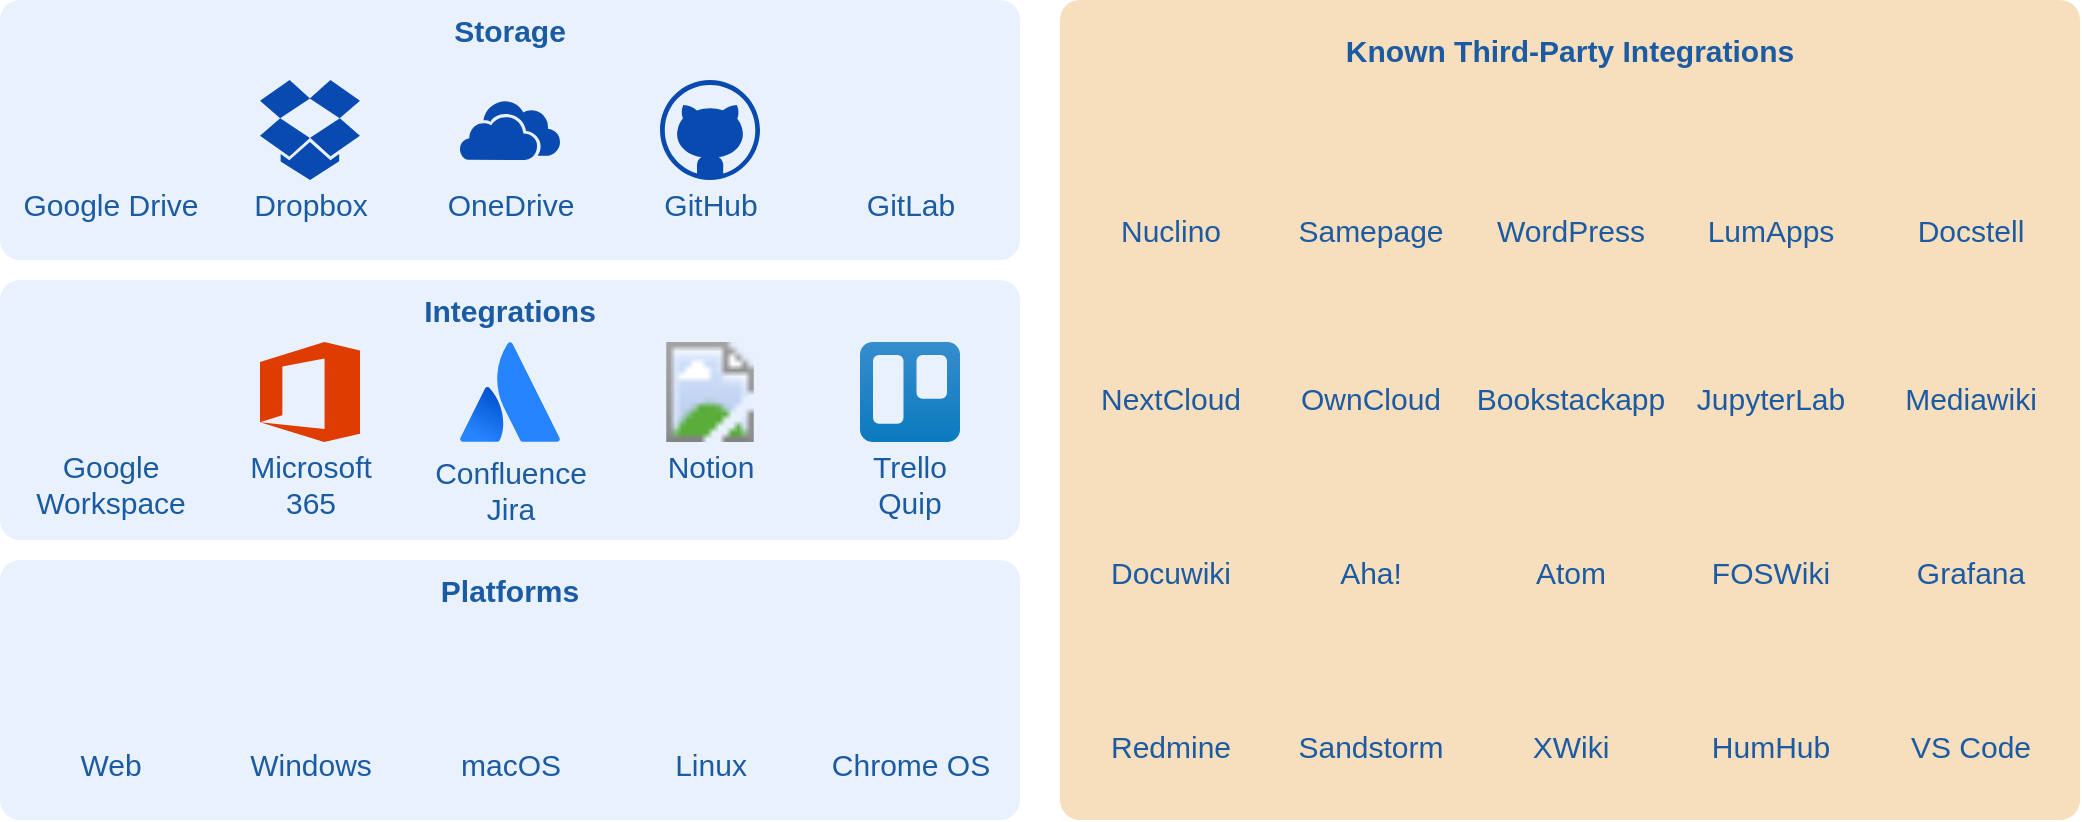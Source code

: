 <mxfile version="20.0.1"><diagram id="Zvwz67AQl7GJ8yocFVRq" name="Page-1"><mxGraphModel dx="1927" dy="1028" grid="1" gridSize="10" guides="0" tooltips="1" connect="1" arrows="1" fold="1" page="0" pageScale="1" pageWidth="850" pageHeight="1100" math="0" shadow="0"><root><mxCell id="h4QFuuLMfTb6gsujHbuY-0"/><mxCell id="h4QFuuLMfTb6gsujHbuY-1" parent="h4QFuuLMfTb6gsujHbuY-0"/><mxCell id="rwiR563GC1HHIkyEQXnQ-0" value="&lt;font color=&quot;#1a5ba3&quot;&gt;&lt;span style=&quot;font-size: 15px ; white-space: nowrap&quot;&gt;&lt;b&gt;Known Third-Party Integrations&lt;/b&gt;&lt;/span&gt;&lt;/font&gt;" style="rounded=1;whiteSpace=wrap;html=1;fontFamily=Helvetica;fontSize=12;align=center;recursiveResize=0;container=1;strokeColor=none;opacity=50;verticalAlign=top;spacingTop=10;collapsible=0;arcSize=20;fontColor=#ffffff;fillColor=#F0BE7D;absoluteArcSize=1;" parent="h4QFuuLMfTb6gsujHbuY-1" vertex="1"><mxGeometry x="570" y="30" width="510" height="410" as="geometry"><mxRectangle x="140" y="377" width="470" height="273" as="alternateBounds"/></mxGeometry></mxCell><UserObject label="Nuclino" link="https://www.nuclino.com/apps/drawio/" id="rwiR563GC1HHIkyEQXnQ-1"><mxCell style="shape=image;html=1;verticalAlign=top;verticalLabelPosition=bottom;labelBackgroundColor=none;imageAspect=0;aspect=fixed;image=https://cdn0.iconfinder.com/data/icons/social-network-7/50/25-128.png;dashed=0;fontFamily=Helvetica;fontSize=15;fontColor=#1A5BA3;align=center;strokeColor=#000000;fillColor=#1A5BA3;flipH=0;" parent="rwiR563GC1HHIkyEQXnQ-0" vertex="1"><mxGeometry x="30.0" y="50" width="50" height="50" as="geometry"/></mxCell></UserObject><UserObject label="Samepage" link="https://www.samepage.io/draw-diagram-online" id="rwiR563GC1HHIkyEQXnQ-2"><mxCell style="shape=image;html=1;verticalAlign=top;verticalLabelPosition=bottom;labelBackgroundColor=none;imageAspect=0;aspect=fixed;image=https://cdn0.iconfinder.com/data/icons/social-network-7/50/25-128.png;dashed=0;fontFamily=Helvetica;fontSize=15;fontColor=#1A5BA3;align=center;strokeColor=#000000;fillColor=#1A5BA3;flipH=0;" parent="rwiR563GC1HHIkyEQXnQ-0" vertex="1"><mxGeometry x="130" y="50" width="50" height="50" as="geometry"/></mxCell></UserObject><UserObject label="WordPress" link="https://wordpress.org/plugins/drawit/" id="rwiR563GC1HHIkyEQXnQ-3"><mxCell style="shape=image;html=1;verticalAlign=top;verticalLabelPosition=bottom;labelBackgroundColor=none;imageAspect=0;aspect=fixed;image=https://cdn0.iconfinder.com/data/icons/social-network-7/50/25-128.png;dashed=0;fontFamily=Helvetica;fontSize=15;fontColor=#1A5BA3;align=center;strokeColor=#000000;fillColor=#1A5BA3;flipH=0;" parent="rwiR563GC1HHIkyEQXnQ-0" vertex="1"><mxGeometry x="230" y="50" width="50" height="50" as="geometry"/></mxCell></UserObject><UserObject label="Docstell" link="https://docstell.com/" id="rwiR563GC1HHIkyEQXnQ-4"><mxCell style="shape=image;html=1;verticalAlign=top;verticalLabelPosition=bottom;labelBackgroundColor=none;imageAspect=0;aspect=fixed;image=https://cdn0.iconfinder.com/data/icons/social-network-7/50/25-128.png;dashed=0;fontFamily=Helvetica;fontSize=15;fontColor=#1A5BA3;align=center;strokeColor=#000000;fillColor=#1A5BA3;flipH=0;" parent="rwiR563GC1HHIkyEQXnQ-0" vertex="1"><mxGeometry x="430" y="50" width="50" height="50" as="geometry"/></mxCell></UserObject><UserObject label="Mediawiki" link="https://www.mediawiki.org/wiki/Extension:DrawioEditor" id="rwiR563GC1HHIkyEQXnQ-5"><mxCell style="shape=image;html=1;verticalAlign=top;verticalLabelPosition=bottom;labelBackgroundColor=none;imageAspect=0;aspect=fixed;image=https://cdn0.iconfinder.com/data/icons/social-network-7/50/25-128.png;dashed=0;fontFamily=Helvetica;fontSize=15;fontColor=#1A5BA3;align=center;strokeColor=#000000;fillColor=#1A5BA3;" parent="rwiR563GC1HHIkyEQXnQ-0" vertex="1"><mxGeometry x="430" y="134" width="50" height="50" as="geometry"/></mxCell></UserObject><UserObject label="Aha!" link="https://blog.aha.io/introducing-aha-mockups/" id="rwiR563GC1HHIkyEQXnQ-6"><mxCell style="shape=image;html=1;verticalAlign=top;verticalLabelPosition=bottom;labelBackgroundColor=none;imageAspect=0;aspect=fixed;image=https://cdn0.iconfinder.com/data/icons/social-network-7/50/25-128.png;dashed=0;fontFamily=Helvetica;fontSize=15;fontColor=#1A5BA3;align=center;strokeColor=#000000;fillColor=#1A5BA3;" parent="rwiR563GC1HHIkyEQXnQ-0" vertex="1"><mxGeometry x="130" y="221" width="50" height="50" as="geometry"/></mxCell></UserObject><UserObject label="OwnCloud&lt;br&gt;" link="https://marketplace.owncloud.com/apps/drawio/" id="rwiR563GC1HHIkyEQXnQ-7"><mxCell style="shape=image;html=1;verticalAlign=top;verticalLabelPosition=bottom;labelBackgroundColor=none;imageAspect=0;aspect=fixed;image=https://cdn0.iconfinder.com/data/icons/social-network-7/50/25-128.png;dashed=0;fontFamily=Helvetica;fontSize=15;fontColor=#1A5BA3;align=center;strokeColor=#000000;fillColor=#1A5BA3;" parent="rwiR563GC1HHIkyEQXnQ-0" vertex="1"><mxGeometry x="130" y="134" width="50" height="50" as="geometry"/></mxCell></UserObject><UserObject label="NextCloud&lt;br&gt;" link="https://apps.nextcloud.com/apps/drawio" id="rwiR563GC1HHIkyEQXnQ-8"><mxCell style="shape=image;html=1;verticalAlign=top;verticalLabelPosition=bottom;labelBackgroundColor=none;imageAspect=0;aspect=fixed;image=https://cdn0.iconfinder.com/data/icons/social-network-7/50/25-128.png;dashed=0;fontFamily=Helvetica;fontSize=15;fontColor=#1A5BA3;align=center;strokeColor=#000000;fillColor=#1A5BA3;" parent="rwiR563GC1HHIkyEQXnQ-0" vertex="1"><mxGeometry x="30.0" y="134" width="50" height="50" as="geometry"/></mxCell></UserObject><UserObject label="Bookstackapp" link="https://www.bookstackapp.com/blog/beta-release-v0-20-0/" id="rwiR563GC1HHIkyEQXnQ-9"><mxCell style="shape=image;html=1;verticalAlign=top;verticalLabelPosition=bottom;labelBackgroundColor=none;imageAspect=0;aspect=fixed;image=https://cdn0.iconfinder.com/data/icons/social-network-7/50/25-128.png;dashed=0;fontFamily=Helvetica;fontSize=15;fontColor=#1A5BA3;align=center;strokeColor=#000000;fillColor=#1A5BA3;" parent="rwiR563GC1HHIkyEQXnQ-0" vertex="1"><mxGeometry x="230" y="134" width="50" height="50" as="geometry"/></mxCell></UserObject><UserObject label="JupyterLab" link="https://github.com/QuantStack/jupyterlab-drawio/" id="rwiR563GC1HHIkyEQXnQ-10"><mxCell style="shape=image;html=1;verticalAlign=top;verticalLabelPosition=bottom;labelBackgroundColor=none;imageAspect=0;aspect=fixed;image=https://cdn0.iconfinder.com/data/icons/social-network-7/50/25-128.png;dashed=0;fontFamily=Helvetica;fontSize=15;fontColor=#1A5BA3;align=center;strokeColor=#000000;fillColor=#1A5BA3;" parent="rwiR563GC1HHIkyEQXnQ-0" vertex="1"><mxGeometry x="330" y="134" width="50" height="50" as="geometry"/></mxCell></UserObject><UserObject label="LumApps" link="https://www.lumapps.com/blog-post/drawio-integration/" id="rwiR563GC1HHIkyEQXnQ-11"><mxCell style="shape=image;html=1;verticalAlign=top;verticalLabelPosition=bottom;labelBackgroundColor=none;imageAspect=0;aspect=fixed;image=https://cdn0.iconfinder.com/data/icons/social-network-7/50/25-128.png;dashed=0;fontFamily=Helvetica;fontSize=15;fontColor=#1A5BA3;align=center;strokeColor=#000000;fillColor=#1A5BA3;flipH=0;" parent="rwiR563GC1HHIkyEQXnQ-0" vertex="1"><mxGeometry x="330" y="50" width="50" height="50" as="geometry"/></mxCell></UserObject><UserObject label="Docuwiki" link="https://github.com/upputter/diagram" id="rwiR563GC1HHIkyEQXnQ-12"><mxCell style="shape=image;html=1;verticalAlign=top;verticalLabelPosition=bottom;labelBackgroundColor=none;imageAspect=0;aspect=fixed;image=https://cdn0.iconfinder.com/data/icons/social-network-7/50/25-128.png;dashed=0;fontFamily=Helvetica;fontSize=15;fontColor=#1A5BA3;align=center;strokeColor=#000000;fillColor=#1A5BA3;" parent="rwiR563GC1HHIkyEQXnQ-0" vertex="1"><mxGeometry x="30.0" y="221" width="50" height="50" as="geometry"/></mxCell></UserObject><UserObject label="Atom" link="https://atom.io/packages/atom-drawio" id="rwiR563GC1HHIkyEQXnQ-13"><mxCell style="shape=image;html=1;verticalAlign=top;verticalLabelPosition=bottom;labelBackgroundColor=none;imageAspect=0;aspect=fixed;image=https://cdn0.iconfinder.com/data/icons/social-network-7/50/25-128.png;dashed=0;fontFamily=Helvetica;fontSize=15;fontColor=#1A5BA3;align=center;strokeColor=#000000;fillColor=#1A5BA3;" parent="rwiR563GC1HHIkyEQXnQ-0" vertex="1"><mxGeometry x="230" y="221" width="50" height="50" as="geometry"/></mxCell></UserObject><UserObject label="FOSWiki" link="https://foswiki.org/Extensions/DrawIOPlugin" id="rwiR563GC1HHIkyEQXnQ-14"><mxCell style="shape=image;html=1;verticalAlign=top;verticalLabelPosition=bottom;labelBackgroundColor=none;imageAspect=0;aspect=fixed;image=https://cdn0.iconfinder.com/data/icons/social-network-7/50/25-128.png;dashed=0;fontFamily=Helvetica;fontSize=15;fontColor=#1A5BA3;align=center;strokeColor=#000000;fillColor=#1A5BA3;" parent="rwiR563GC1HHIkyEQXnQ-0" vertex="1"><mxGeometry x="330" y="221" width="50" height="50" as="geometry"/></mxCell></UserObject><UserObject label="Grafana" link="https://github.com/algenty/grafana-flowcharting" id="rwiR563GC1HHIkyEQXnQ-15"><mxCell style="shape=image;html=1;verticalAlign=top;verticalLabelPosition=bottom;labelBackgroundColor=none;imageAspect=0;aspect=fixed;image=https://cdn0.iconfinder.com/data/icons/social-network-7/50/25-128.png;dashed=0;fontFamily=Helvetica;fontSize=15;fontColor=#1A5BA3;align=center;strokeColor=#000000;fillColor=#1A5BA3;" parent="rwiR563GC1HHIkyEQXnQ-0" vertex="1"><mxGeometry x="430" y="221" width="50" height="50" as="geometry"/></mxCell></UserObject><UserObject label="Redmine" link="https://www.redmine.org/plugins/redmine_drawio" id="rwiR563GC1HHIkyEQXnQ-16"><mxCell style="shape=image;html=1;verticalAlign=top;verticalLabelPosition=bottom;labelBackgroundColor=none;imageAspect=0;aspect=fixed;image=https://cdn0.iconfinder.com/data/icons/social-network-7/50/25-128.png;dashed=0;fontFamily=Helvetica;fontSize=15;fontColor=#1A5BA3;align=center;strokeColor=#000000;fillColor=#1A5BA3;" parent="rwiR563GC1HHIkyEQXnQ-0" vertex="1"><mxGeometry x="30.0" y="308" width="50" height="50" as="geometry"/></mxCell></UserObject><UserObject label="XWiki" link="https://extensions.xwiki.org/xwiki/bin/view/Extension/Diagram%20Application" id="rwiR563GC1HHIkyEQXnQ-17"><mxCell style="shape=image;html=1;verticalAlign=top;verticalLabelPosition=bottom;labelBackgroundColor=none;imageAspect=0;aspect=fixed;image=https://cdn0.iconfinder.com/data/icons/social-network-7/50/25-128.png;dashed=0;fontFamily=Helvetica;fontSize=15;fontColor=#1A5BA3;align=center;strokeColor=#000000;fillColor=#1A5BA3;" parent="rwiR563GC1HHIkyEQXnQ-0" vertex="1"><mxGeometry x="230" y="308" width="50" height="50" as="geometry"/></mxCell></UserObject><UserObject label="Sandstorm" link="https://oasis.sandstorm.io/grain/WiGZtvkCAHj54oX3h4a9Ra" id="rwiR563GC1HHIkyEQXnQ-18"><mxCell style="shape=image;html=1;verticalAlign=top;verticalLabelPosition=bottom;labelBackgroundColor=none;imageAspect=0;aspect=fixed;image=https://cdn0.iconfinder.com/data/icons/social-network-7/50/25-128.png;dashed=0;fontFamily=Helvetica;fontSize=15;fontColor=#1A5BA3;align=center;strokeColor=#000000;fillColor=#1A5BA3;" parent="rwiR563GC1HHIkyEQXnQ-0" vertex="1"><mxGeometry x="130" y="308" width="50" height="50" as="geometry"/></mxCell></UserObject><UserObject label="HumHub" link="https://www.humhub.org/en/marketplace/details?id=30" id="rwiR563GC1HHIkyEQXnQ-19"><mxCell style="shape=image;html=1;verticalAlign=top;verticalLabelPosition=bottom;labelBackgroundColor=none;imageAspect=0;aspect=fixed;image=https://cdn0.iconfinder.com/data/icons/social-network-7/50/25-128.png;dashed=0;fontFamily=Helvetica;fontSize=15;fontColor=#1A5BA3;align=center;strokeColor=#000000;fillColor=#1A5BA3;" parent="rwiR563GC1HHIkyEQXnQ-0" vertex="1"><mxGeometry x="330" y="308" width="50" height="50" as="geometry"/></mxCell></UserObject><UserObject label="VS Code" link="https://marketplace.visualstudio.com/items?itemName=hediet.vscode-drawio" id="rwiR563GC1HHIkyEQXnQ-20"><mxCell style="shape=image;html=1;verticalAlign=top;verticalLabelPosition=bottom;labelBackgroundColor=none;imageAspect=0;aspect=fixed;image=https://cdn0.iconfinder.com/data/icons/social-network-7/50/25-128.png;dashed=0;fontFamily=Helvetica;fontSize=15;fontColor=#1A5BA3;align=center;strokeColor=#000000;fillColor=#1A5BA3;" parent="rwiR563GC1HHIkyEQXnQ-0" vertex="1"><mxGeometry x="430" y="308" width="50" height="50" as="geometry"/></mxCell></UserObject><mxCell id="rwiR563GC1HHIkyEQXnQ-21" value="&lt;font color=&quot;#1a5ba3&quot;&gt;&lt;span style=&quot;font-size: 15px ; white-space: nowrap&quot;&gt;&lt;b&gt;Storage&lt;/b&gt;&lt;/span&gt;&lt;/font&gt;" style="rounded=1;whiteSpace=wrap;html=1;fontFamily=Helvetica;fontSize=12;align=center;fillColor=#dae8fc;recursiveResize=0;container=1;strokeColor=none;opacity=60;verticalAlign=top;spacingTop=0;collapsible=0;arcSize=20;absoluteArcSize=1;" parent="h4QFuuLMfTb6gsujHbuY-1" vertex="1"><mxGeometry x="40" y="30" width="510" height="130" as="geometry"><mxRectangle x="140" y="377" width="470" height="273" as="alternateBounds"/></mxGeometry></mxCell><UserObject label="Google Drive" link="https://www.draw.io/?mode=google" id="rwiR563GC1HHIkyEQXnQ-43"><mxCell style="shape=image;html=1;verticalAlign=top;verticalLabelPosition=bottom;labelBackgroundColor=none;imageAspect=0;aspect=fixed;image=https://cdn2.iconfinder.com/data/icons/social-icons-color/512/gdrive-128.png;dashed=0;fontSize=15;fontColor=#1A5BA3;fontStyle=0;strokeColor=none;fillColor=#094AB1;flipH=1;spacingTop=-3;" parent="rwiR563GC1HHIkyEQXnQ-21" vertex="1"><mxGeometry x="30" y="40" width="50" height="50" as="geometry"/></mxCell></UserObject><UserObject label="Dropbox" link="https://www.draw.io/?mode=dropbox" id="rwiR563GC1HHIkyEQXnQ-44"><mxCell style="dashed=0;html=1;strokeColor=none;fillColor=#094AB1;labelPosition=center;verticalLabelPosition=bottom;verticalAlign=top;align=center;shape=mxgraph.azure.dropbox_code_source;pointerEvents=1;fontSize=15;fontColor=#1A5BA3;fontStyle=0;spacingTop=-3;" parent="rwiR563GC1HHIkyEQXnQ-21" vertex="1"><mxGeometry x="130" y="40" width="50" height="50" as="geometry"/></mxCell></UserObject><UserObject label="GitHub" link="https://www.draw.io/?mode=github" id="rwiR563GC1HHIkyEQXnQ-45"><mxCell style="dashed=0;html=1;strokeColor=none;fillColor=#094AB1;labelPosition=center;verticalLabelPosition=bottom;verticalAlign=top;align=center;shape=mxgraph.azure.github_code;pointerEvents=1;fontSize=15;fontColor=#1A5BA3;fontStyle=0;spacingTop=-3;" parent="rwiR563GC1HHIkyEQXnQ-21" vertex="1"><mxGeometry x="330" y="40" width="50" height="50" as="geometry"/></mxCell></UserObject><UserObject label="GitLab" link="https://www.draw.io/?mode=gitlab" id="rwiR563GC1HHIkyEQXnQ-46"><mxCell style="shape=image;html=1;verticalAlign=top;verticalLabelPosition=bottom;labelBackgroundColor=none;imageAspect=0;aspect=fixed;image=https://cdn4.iconfinder.com/data/icons/logos-and-brands/512/144_Gitlab_logo_logos-128.png;dashed=0;fontSize=15;fontColor=#1A5BA3;fontStyle=0;strokeColor=none;fillColor=#094AB1;spacingTop=-3;" parent="rwiR563GC1HHIkyEQXnQ-21" vertex="1"><mxGeometry x="430.0" y="40" width="50" height="50" as="geometry"/></mxCell></UserObject><UserObject label="OneDrive" link="https://www.draw.io/?mode=onedrive" id="rwiR563GC1HHIkyEQXnQ-42"><mxCell style="dashed=0;outlineConnect=0;html=1;align=center;labelPosition=center;verticalLabelPosition=bottom;verticalAlign=top;shape=mxgraph.weblogos.onedrive;fillColor=#094AB1;strokeColor=none;fontColor=#1A5BA3;fontStyle=0;fontSize=15;flipH=1;spacingTop=7;" parent="rwiR563GC1HHIkyEQXnQ-21" vertex="1"><mxGeometry x="230" y="50" width="50" height="30" as="geometry"/></mxCell></UserObject><mxCell id="z93yHjPM_2cAc_dZJPRp-7" value="&lt;font color=&quot;#1a5ba3&quot;&gt;&lt;span style=&quot;font-size: 15px ; white-space: nowrap&quot;&gt;&lt;b&gt;Integrations&lt;/b&gt;&lt;/span&gt;&lt;/font&gt;" style="rounded=1;whiteSpace=wrap;html=1;fontFamily=Helvetica;fontSize=12;align=center;fillColor=#dae8fc;recursiveResize=0;container=1;strokeColor=none;opacity=60;verticalAlign=top;spacingTop=0;collapsible=0;arcSize=20;absoluteArcSize=1;" parent="h4QFuuLMfTb6gsujHbuY-1" vertex="1"><mxGeometry x="40" y="170" width="510" height="130" as="geometry"><mxRectangle x="140" y="377" width="470" height="273" as="alternateBounds"/></mxGeometry></mxCell><UserObject label="&lt;span style=&quot;color: rgb(26 , 91 , 163) ; font-size: 15px&quot;&gt;Google&lt;br&gt;Workspace&lt;br&gt;&lt;/span&gt;" link="https://gsuite.diagrams.net/" tooltip="Add-ons for&amp;nbsp;&lt;a href=&quot;https://docsaddon.diagrams.net/&quot;&gt;Docs&lt;/a&gt;,&amp;nbsp;&lt;a href=&quot;https://sheetsaddon.diagrams.net/&quot;&gt;Sheets&lt;/a&gt;&amp;nbsp;and&amp;nbsp;&lt;a href=&quot;https://slidesaddon.diagrams.net/&quot;&gt;Slides&lt;/a&gt;" id="z93yHjPM_2cAc_dZJPRp-0"><mxCell style="shape=image;html=1;verticalAlign=top;verticalLabelPosition=bottom;labelBackgroundColor=none;imageAspect=0;aspect=fixed;image=https://cdn1.iconfinder.com/data/icons/logotypes/32/google-drive-128.png;gradientColor=none;spacingTop=-3;fontStyle=0;" parent="z93yHjPM_2cAc_dZJPRp-7" vertex="1"><mxGeometry x="30" y="31" width="50" height="50" as="geometry"/></mxCell></UserObject><UserObject label="&lt;span style=&quot;color: rgb(26 , 91 , 163) ; font-size: 15px&quot;&gt;Microsoft&lt;br&gt;365&lt;br&gt;&lt;/span&gt;" link="https://office.diagrams.net/" id="z93yHjPM_2cAc_dZJPRp-1"><mxCell style="shadow=0;dashed=0;html=1;strokeColor=none;labelPosition=center;verticalLabelPosition=bottom;verticalAlign=top;align=center;shape=mxgraph.mscae.cloud.office_365;fillColor=#DF3C01;pointerEvents=1;labelBackgroundColor=none;spacingTop=-3;fontStyle=0;" parent="z93yHjPM_2cAc_dZJPRp-7" vertex="1"><mxGeometry x="130" y="31" width="50" height="50" as="geometry"/></mxCell></UserObject><UserObject label="Trello&lt;br&gt;Quip" id="z93yHjPM_2cAc_dZJPRp-2"><mxCell style="image;image=img/lib/atlassian/Trello_Logo.svg;labelBackgroundColor=none;gradientColor=none;dashed=0;fontSize=15;fontColor=#1A5BA3;fontStyle=0;strokeColor=none;fillColor=#094AB1;spacingTop=-3;html=1;whiteSpace=wrap;" parent="z93yHjPM_2cAc_dZJPRp-7" vertex="1"><mxGeometry x="430" y="31" width="50" height="50" as="geometry"/></mxCell></UserObject><UserObject label="&lt;span style=&quot;white-space: nowrap ; color: rgb(26 , 91 , 163) ; font-size: 15px&quot;&gt;Confluence&lt;br&gt;Jira&lt;br&gt;&lt;/span&gt;" link="https://drawio-app.com/product/" id="z93yHjPM_2cAc_dZJPRp-3"><mxCell style="image;image=img/lib/atlassian/Atlassian_Logo.svg;fontFamily=Helvetica;fontSize=12;fontColor=#000000;align=center;strokeColor=#000000;fillColor=#ffffff;html=1;labelBackgroundColor=none;" parent="z93yHjPM_2cAc_dZJPRp-7" vertex="1"><mxGeometry x="230" y="31" width="50" height="50" as="geometry"/></mxCell></UserObject><UserObject label="&lt;span style=&quot;color: rgb(26 , 91 , 163) ; font-size: 15px&quot;&gt;&lt;span&gt;Notion&lt;/span&gt;&lt;br&gt;&lt;/span&gt;" link="https://chrome.google.com/webstore/detail/drawio-for-notion/plhaalebpkihaccllnkdaokdoeaokmle" id="z93yHjPM_2cAc_dZJPRp-5"><mxCell style="image;image=https://cdn0.iconfinder.com/data/icons/social-network-7/50/25-128.png;fontFamily=Helvetica;fontSize=15;fontColor=#1A5BA3;align=center;strokeColor=#000000;fillColor=#1A5BA3;html=1;labelBackgroundColor=none;spacingTop=-3;fontStyle=0;dashed=0;" parent="z93yHjPM_2cAc_dZJPRp-7" vertex="1"><mxGeometry x="330" y="31" width="50" height="50" as="geometry"/></mxCell></UserObject><mxCell id="z93yHjPM_2cAc_dZJPRp-13" value="&lt;font color=&quot;#1a5ba3&quot;&gt;&lt;span style=&quot;font-size: 15px ; white-space: nowrap&quot;&gt;&lt;b&gt;Platforms&lt;/b&gt;&lt;/span&gt;&lt;/font&gt;" style="rounded=1;whiteSpace=wrap;html=1;fontFamily=Helvetica;fontSize=12;align=center;fillColor=#dae8fc;recursiveResize=0;container=1;strokeColor=none;opacity=60;verticalAlign=top;spacingTop=0;collapsible=0;arcSize=20;absoluteArcSize=1;" parent="h4QFuuLMfTb6gsujHbuY-1" vertex="1"><mxGeometry x="40" y="310" width="510" height="130" as="geometry"><mxRectangle x="140" y="377" width="470" height="273" as="alternateBounds"/></mxGeometry></mxCell><UserObject label="Web" tooltip="" link="https://app.diagrams.net" id="pXiX-UTLRg7727NycpWA-4"><mxCell style="shape=image;html=1;verticalAlign=top;verticalLabelPosition=bottom;labelBackgroundColor=none;imageAspect=0;aspect=fixed;image=https://cdn4.iconfinder.com/data/icons/desktop-app-free/32/Desktop_Desktop_App_Laptop_PC_Macbook-04-128.png;dashed=0;fontSize=15;fontColor=#1A5BA3;fontStyle=0;strokeColor=none;fillColor=#094AB1;spacingTop=-3;" parent="z93yHjPM_2cAc_dZJPRp-13" vertex="1"><mxGeometry x="30" y="40" width="50" height="50" as="geometry"/></mxCell></UserObject><UserObject label="Chrome OS" tooltip="" link="https://chrome.google.com/webstore/detail/drawio-desktop/pebppomjfocnoigkeepgbmcifnnlndla" id="pXiX-UTLRg7727NycpWA-3"><mxCell style="shape=image;html=1;verticalAlign=top;verticalLabelPosition=bottom;labelBackgroundColor=none;imageAspect=0;aspect=fixed;image=https://cdn4.iconfinder.com/data/icons/desktop-app-free/32/Desktop_Desktop_App_Laptop_PC_Macbook-04-128.png;dashed=0;fontSize=15;fontColor=#1A5BA3;fontStyle=0;strokeColor=none;fillColor=#094AB1;spacingTop=-3;" parent="z93yHjPM_2cAc_dZJPRp-13" vertex="1"><mxGeometry x="430" y="40" width="50" height="50" as="geometry"/></mxCell></UserObject><UserObject label="Windows" tooltip="Download from &lt;a href=&quot;https://www.microsoft.com/p/drawio-diagrams/9mvvszk43qqw&quot;&gt;Microsoft Store&lt;/a&gt;" link="https://get.diagrams.net" id="pXiX-UTLRg7727NycpWA-0"><mxCell style="shape=image;html=1;verticalAlign=top;verticalLabelPosition=bottom;labelBackgroundColor=none;imageAspect=0;aspect=fixed;image=https://cdn4.iconfinder.com/data/icons/desktop-app-free/32/Desktop_Desktop_App_Laptop_PC_Macbook-04-128.png;dashed=0;fontSize=15;fontColor=#1A5BA3;fontStyle=0;strokeColor=none;fillColor=#094AB1;spacingTop=-3;" parent="z93yHjPM_2cAc_dZJPRp-13" vertex="1"><mxGeometry x="130" y="40" width="50" height="50" as="geometry"/></mxCell></UserObject><UserObject label="macOS" tooltip="" link="https://get.diagrams.net" id="pXiX-UTLRg7727NycpWA-5"><mxCell style="shape=image;html=1;verticalAlign=top;verticalLabelPosition=bottom;labelBackgroundColor=none;imageAspect=0;aspect=fixed;image=https://cdn4.iconfinder.com/data/icons/desktop-app-free/32/Desktop_Desktop_App_Laptop_PC_Macbook-04-128.png;dashed=0;fontSize=15;fontColor=#1A5BA3;fontStyle=0;strokeColor=none;fillColor=#094AB1;spacingTop=-3;" parent="z93yHjPM_2cAc_dZJPRp-13" vertex="1"><mxGeometry x="230" y="40" width="50" height="50" as="geometry"/></mxCell></UserObject><UserObject label="Linux" tooltip="" link="https://get.diagrams.net" id="pXiX-UTLRg7727NycpWA-6"><mxCell style="shape=image;html=1;verticalAlign=top;verticalLabelPosition=bottom;labelBackgroundColor=none;imageAspect=0;aspect=fixed;image=https://cdn4.iconfinder.com/data/icons/desktop-app-free/32/Desktop_Desktop_App_Laptop_PC_Macbook-04-128.png;dashed=0;fontSize=15;fontColor=#1A5BA3;fontStyle=0;strokeColor=none;fillColor=#094AB1;spacingTop=-3;" parent="z93yHjPM_2cAc_dZJPRp-13" vertex="1"><mxGeometry x="330" y="40" width="50" height="50" as="geometry"/></mxCell></UserObject></root></mxGraphModel></diagram></mxfile>